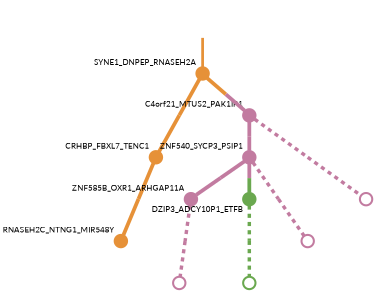 strict digraph  {
graph[splines=false]; nodesep=0.7; rankdir=TB; ranksep=0.6; forcelabels=true; dpi=600; size=2.5;
0 [color="#e69138ff", fillcolor="#e69138ff", fixedsize=true, fontname=Lato, fontsize="12pt", height="0.25", label="", penwidth=3, shape=circle, style=filled, xlabel=SYNE1_DNPEP_RNASEH2A];
2 [color="#e69138ff", fillcolor="#e69138ff", fixedsize=true, fontname=Lato, fontsize="12pt", height="0.25", label="", penwidth=3, shape=circle, style=filled, xlabel=CRHBP_FBXL7_TENC1];
4 [color="#c27ba0ff", fillcolor="#c27ba0ff", fixedsize=true, fontname=Lato, fontsize="12pt", height="0.25", label="", penwidth=3, shape=circle, style=filled, xlabel=C4orf21_MTUS2_PAK1IP1];
1 [color="#e69138ff", fillcolor="#e69138ff", fixedsize=true, fontname=Lato, fontsize="12pt", height="0.25", label="", penwidth=3, shape=circle, style=filled, xlabel=RNASEH2C_NTNG1_MIR548Y];
3 [color="#c27ba0ff", fillcolor="#c27ba0ff", fixedsize=true, fontname=Lato, fontsize="12pt", height="0.25", label="", penwidth=3, shape=circle, style=filled, xlabel=ZNF585B_OXR1_ARHGAP11A];
8 [color="#c27ba0ff", fillcolor="#c27ba0ff", fixedsize=true, fontname=Lato, fontsize="12pt", height="0.25", label="", penwidth=3, shape=circle, style=solid, xlabel=""];
6 [color="#c27ba0ff", fillcolor="#c27ba0ff", fixedsize=true, fontname=Lato, fontsize="12pt", height="0.25", label="", penwidth=3, shape=circle, style=filled, xlabel=ZNF540_SYCP3_PSIP1];
9 [color="#c27ba0ff", fillcolor="#c27ba0ff", fixedsize=true, fontname=Lato, fontsize="12pt", height="0.25", label="", penwidth=3, shape=circle, style=solid, xlabel=""];
5 [color="#6aa84fff", fillcolor="#6aa84fff", fixedsize=true, fontname=Lato, fontsize="12pt", height="0.25", label="", penwidth=3, shape=circle, style=filled, xlabel=DZIP3_ADCY10P1_ETFB];
7 [color="#6aa84fff", fillcolor="#6aa84fff", fixedsize=true, fontname=Lato, fontsize="12pt", height="0.25", label="", penwidth=3, shape=circle, style=solid, xlabel=""];
10 [color="#c27ba0ff", fillcolor="#c27ba0ff", fixedsize=true, fontname=Lato, fontsize="12pt", height="0.25", label="", penwidth=3, shape=circle, style=solid, xlabel=""];
normal [label="", penwidth=3, style=invis, xlabel=SYNE1_DNPEP_RNASEH2A];
0 -> 2  [arrowsize=0, color="#e69138ff;0.5:#e69138ff", minlen="2.0", penwidth="5.5", style=solid];
0 -> 4  [arrowsize=0, color="#e69138ff;0.5:#c27ba0ff", minlen="1.111111044883728", penwidth="5.5", style=solid];
2 -> 1  [arrowsize=0, color="#e69138ff;0.5:#e69138ff", minlen="2.0", penwidth="5.5", style=solid];
4 -> 6  [arrowsize=0, color="#c27ba0ff;0.5:#c27ba0ff", minlen="1.0", penwidth="5.5", style=solid];
4 -> 9  [arrowsize=0, color="#c27ba0ff;0.5:#c27ba0ff", minlen="2.0", penwidth=5, style=dashed];
3 -> 8  [arrowsize=0, color="#c27ba0ff;0.5:#c27ba0ff", minlen="2.0", penwidth=5, style=dashed];
6 -> 3  [arrowsize=0, color="#c27ba0ff;0.5:#c27ba0ff", minlen="1.7777776718139648", penwidth="5.5", style=solid];
6 -> 5  [arrowsize=0, color="#c27ba0ff;0.5:#6aa84fff", minlen="1.0", penwidth="5.5", style=solid];
6 -> 10  [arrowsize=0, color="#c27ba0ff;0.5:#c27ba0ff", minlen="2.0", penwidth=5, style=dashed];
5 -> 7  [arrowsize=0, color="#6aa84fff;0.5:#6aa84fff", minlen="2.0", penwidth=5, style=dashed];
normal -> 0  [arrowsize=0, color="#e69138ff", label="", penwidth=4, style=solid];
}
